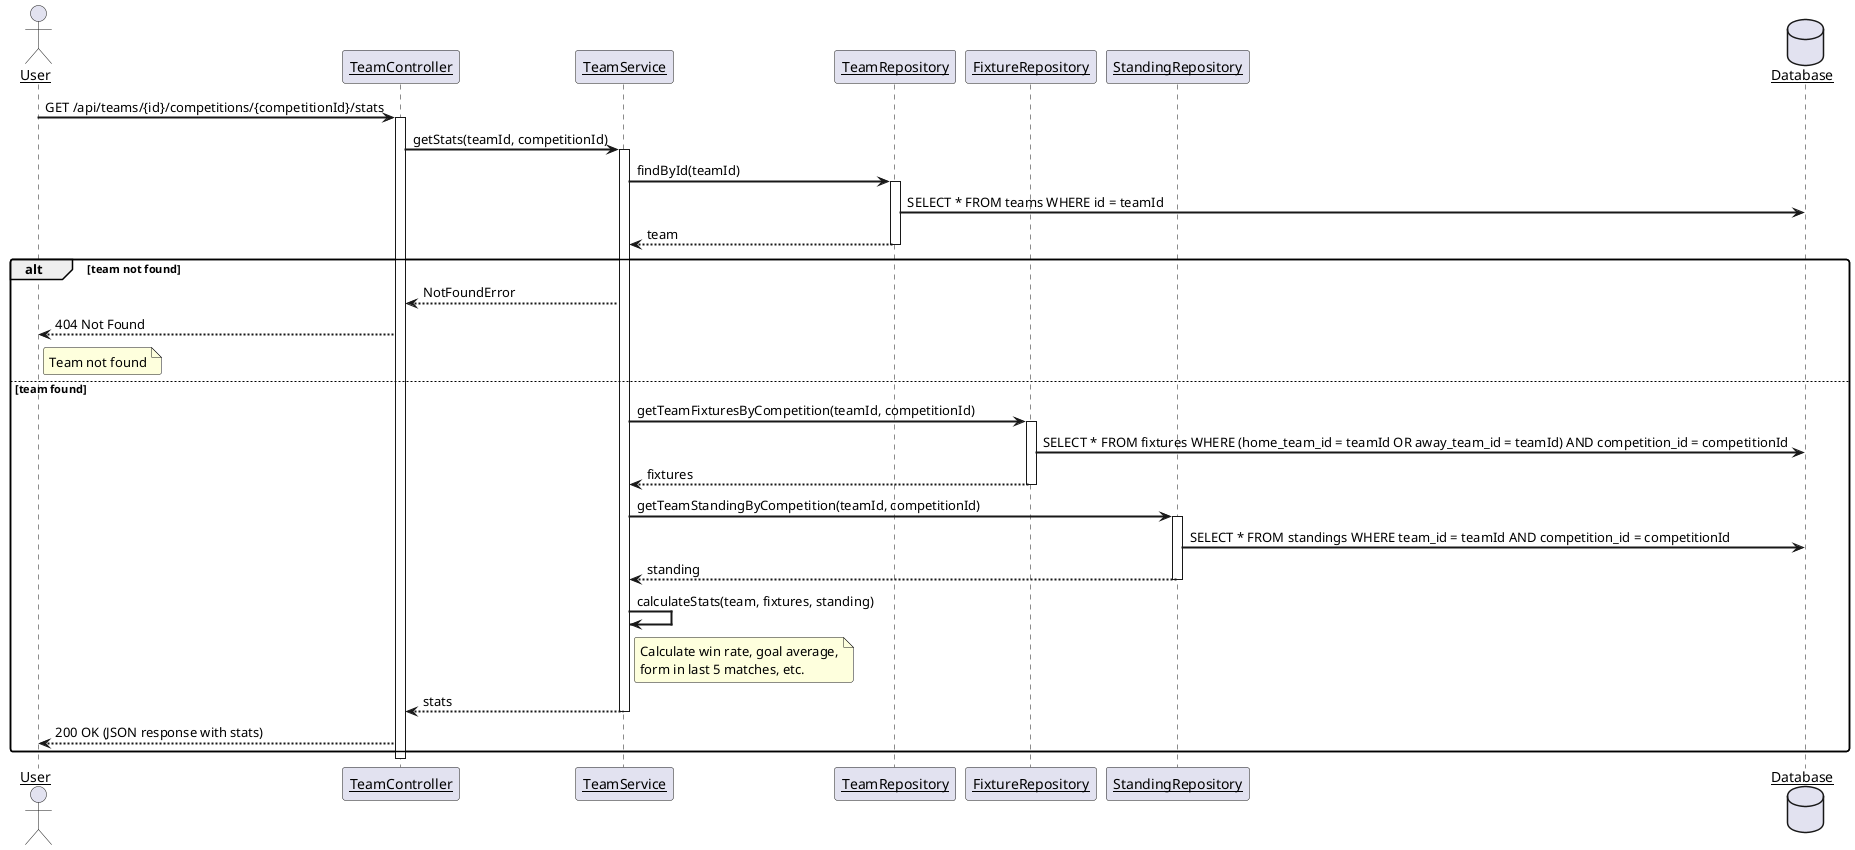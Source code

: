 @startuml sequence_team_stats
skinparam shadowing false
skinparam sequenceArrowThickness 2
skinparam roundcorner 5
skinparam sequenceParticipant underline

actor User
participant "TeamController" as Controller
participant "TeamService" as Service
participant "TeamRepository" as TeamRepo
participant "FixtureRepository" as FixtureRepo
participant "StandingRepository" as StandingRepo
database "Database" as DB

User -> Controller: GET /api/teams/{id}/competitions/{competitionId}/stats
activate Controller

Controller -> Service: getStats(teamId, competitionId)
activate Service

Service -> TeamRepo: findById(teamId)
activate TeamRepo
TeamRepo -> DB: SELECT * FROM teams WHERE id = teamId
TeamRepo --> Service: team
deactivate TeamRepo

alt team not found
    Service --> Controller: NotFoundError
    Controller --> User: 404 Not Found
    note right of User: Team not found
else team found
    Service -> FixtureRepo: getTeamFixturesByCompetition(teamId, competitionId)
    activate FixtureRepo
    FixtureRepo -> DB: SELECT * FROM fixtures WHERE (home_team_id = teamId OR away_team_id = teamId) AND competition_id = competitionId
    FixtureRepo --> Service: fixtures
    deactivate FixtureRepo

    Service -> StandingRepo: getTeamStandingByCompetition(teamId, competitionId)
    activate StandingRepo
    StandingRepo -> DB: SELECT * FROM standings WHERE team_id = teamId AND competition_id = competitionId
    StandingRepo --> Service: standing
    deactivate StandingRepo

    Service -> Service: calculateStats(team, fixtures, standing)
    note right of Service: Calculate win rate, goal average,\nform in last 5 matches, etc.

    Service --> Controller: stats
    deactivate Service

    Controller --> User: 200 OK (JSON response with stats)
end

deactivate Controller

@enduml
